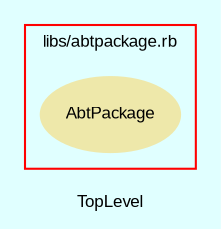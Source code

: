 digraph TopLevel {
    compound = true
    bgcolor = lightcyan1
    fontname = Arial
    fontsize = 8
    label = "TopLevel"
    node [
        fontname = Arial,
        fontsize = 8,
        color = black
    ]

    subgraph cluster_3 {
        fontname = Arial
        color = red
        label = "libs/abtpackage.rb"
        AbtPackage [
            fontcolor = black,
            URL = "classes/AbtPackage.html",
            shape = ellipse,
            color = palegoldenrod,
            style = filled,
            label = "AbtPackage"
        ]

    }

}

